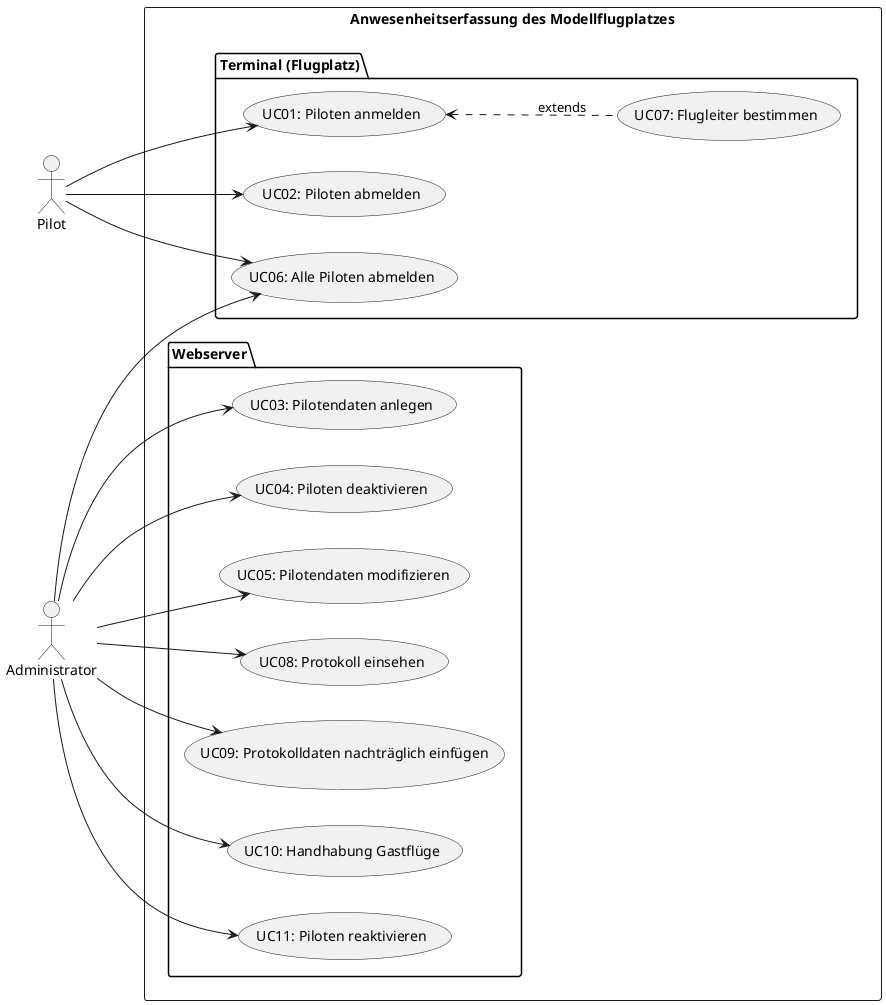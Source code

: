 @startuml use_case_diagram

left to right direction

actor Pilot

actor Administrator

rectangle "Anwesenheitserfassung des Modellflugplatzes" {
  
  package "Terminal (Flugplatz)"{

  (UC01: Piloten anmelden)
  (UC02: Piloten abmelden)
  (UC06: Alle Piloten abmelden)
  (UC07: Flugleiter bestimmen)

  }
  
  package "Webserver"{

  (UC03: Pilotendaten anlegen)
  (UC04: Piloten deaktivieren)
  (UC05: Pilotendaten modifizieren)
  (UC08: Protokoll einsehen)
  (UC09: Protokolldaten nachträglich einfügen)
  (UC10: Handhabung Gastflüge)
  (UC11: Piloten reaktivieren)
  
  }
}


Pilot --> (UC01: Piloten anmelden)
(UC01: Piloten anmelden) <.down. (UC07: Flugleiter bestimmen) : extends

Pilot --> (UC02: Piloten abmelden)

Pilot --> (UC06: Alle Piloten abmelden)


Administrator --> (UC03: Pilotendaten anlegen) 

Administrator --> (UC04: Piloten deaktivieren) 

Administrator --> (UC05: Pilotendaten modifizieren) 

Administrator --> (UC08: Protokoll einsehen) 

Administrator --> (UC09: Protokolldaten nachträglich einfügen) 

Administrator -->  (UC10: Handhabung Gastflüge)

Administrator --> (UC06: Alle Piloten abmelden)

Administrator --> (UC11: Piloten reaktivieren)


@enduml